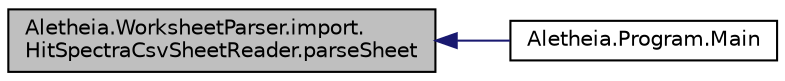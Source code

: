 digraph "Aletheia.WorksheetParser.import.HitSpectraCsvSheetReader.parseSheet"
{
  edge [fontname="Helvetica",fontsize="10",labelfontname="Helvetica",labelfontsize="10"];
  node [fontname="Helvetica",fontsize="10",shape=record];
  rankdir="LR";
  Node6 [label="Aletheia.WorksheetParser.import.\lHitSpectraCsvSheetReader.parseSheet",height=0.2,width=0.4,color="black", fillcolor="grey75", style="filled", fontcolor="black"];
  Node6 -> Node7 [dir="back",color="midnightblue",fontsize="10",style="solid",fontname="Helvetica"];
  Node7 [label="Aletheia.Program.Main",height=0.2,width=0.4,color="black", fillcolor="white", style="filled",URL="$class_aletheia_1_1_program.html#a5322fe6071308034a8f8fda3fb9ae18d",tooltip="the main function. Aletheia starts here. It directs the program what to do based on command line inpu..."];
}
